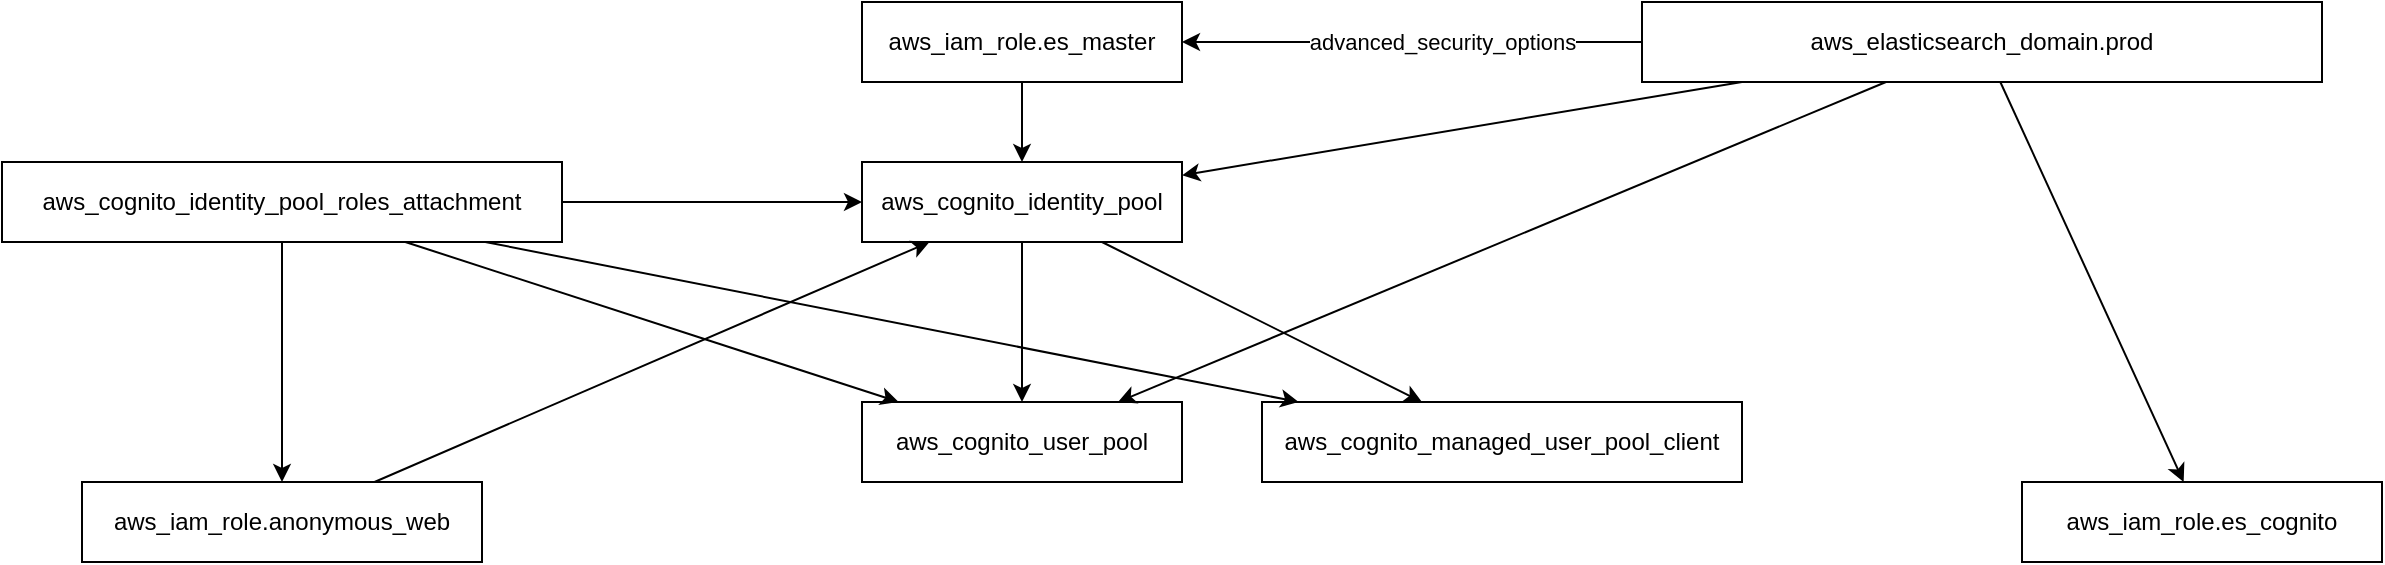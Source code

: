 <mxfile version="21.7.5" type="device">
  <diagram name="Page-1" id="2wondIcc8QXCjN3B4qcJ">
    <mxGraphModel dx="1306" dy="832" grid="1" gridSize="10" guides="1" tooltips="1" connect="1" arrows="1" fold="1" page="1" pageScale="1" pageWidth="1400" pageHeight="850" math="0" shadow="0">
      <root>
        <mxCell id="0" />
        <mxCell id="1" parent="0" />
        <mxCell id="GRGVsS-BrVFQzN_hOUWx-3" value="" style="edgeStyle=orthogonalEdgeStyle;rounded=0;orthogonalLoop=1;jettySize=auto;html=1;" edge="1" parent="1" source="GRGVsS-BrVFQzN_hOUWx-1" target="GRGVsS-BrVFQzN_hOUWx-2">
          <mxGeometry relative="1" as="geometry" />
        </mxCell>
        <mxCell id="GRGVsS-BrVFQzN_hOUWx-1" value="aws_iam_role.es_master" style="rounded=0;whiteSpace=wrap;html=1;" vertex="1" parent="1">
          <mxGeometry x="450" y="60" width="160" height="40" as="geometry" />
        </mxCell>
        <mxCell id="GRGVsS-BrVFQzN_hOUWx-6" value="" style="edgeStyle=orthogonalEdgeStyle;rounded=0;orthogonalLoop=1;jettySize=auto;html=1;" edge="1" parent="1" source="GRGVsS-BrVFQzN_hOUWx-2" target="GRGVsS-BrVFQzN_hOUWx-4">
          <mxGeometry relative="1" as="geometry" />
        </mxCell>
        <mxCell id="GRGVsS-BrVFQzN_hOUWx-7" value="" style="rounded=0;orthogonalLoop=1;jettySize=auto;html=1;" edge="1" parent="1" source="GRGVsS-BrVFQzN_hOUWx-2" target="GRGVsS-BrVFQzN_hOUWx-5">
          <mxGeometry relative="1" as="geometry" />
        </mxCell>
        <mxCell id="GRGVsS-BrVFQzN_hOUWx-9" value="" style="edgeStyle=orthogonalEdgeStyle;rounded=0;orthogonalLoop=1;jettySize=auto;html=1;" edge="1" parent="1" source="GRGVsS-BrVFQzN_hOUWx-10" target="GRGVsS-BrVFQzN_hOUWx-8">
          <mxGeometry relative="1" as="geometry">
            <mxPoint x="300" y="330" as="sourcePoint" />
          </mxGeometry>
        </mxCell>
        <mxCell id="GRGVsS-BrVFQzN_hOUWx-2" value="aws_cognito_identity_pool" style="rounded=0;whiteSpace=wrap;html=1;" vertex="1" parent="1">
          <mxGeometry x="450" y="140" width="160" height="40" as="geometry" />
        </mxCell>
        <mxCell id="GRGVsS-BrVFQzN_hOUWx-4" value="aws_cognito_user_pool" style="rounded=0;whiteSpace=wrap;html=1;" vertex="1" parent="1">
          <mxGeometry x="450" y="260" width="160" height="40" as="geometry" />
        </mxCell>
        <mxCell id="GRGVsS-BrVFQzN_hOUWx-5" value="aws_cognito_managed_user_pool_client" style="rounded=0;whiteSpace=wrap;html=1;" vertex="1" parent="1">
          <mxGeometry x="650" y="260" width="240" height="40" as="geometry" />
        </mxCell>
        <mxCell id="GRGVsS-BrVFQzN_hOUWx-8" value="aws_iam_role.anonymous_web" style="rounded=0;whiteSpace=wrap;html=1;" vertex="1" parent="1">
          <mxGeometry x="60" y="300" width="200" height="40" as="geometry" />
        </mxCell>
        <mxCell id="GRGVsS-BrVFQzN_hOUWx-11" value="" style="edgeStyle=orthogonalEdgeStyle;rounded=0;orthogonalLoop=1;jettySize=auto;html=1;" edge="1" parent="1" source="GRGVsS-BrVFQzN_hOUWx-10" target="GRGVsS-BrVFQzN_hOUWx-2">
          <mxGeometry relative="1" as="geometry" />
        </mxCell>
        <mxCell id="GRGVsS-BrVFQzN_hOUWx-10" value="aws_cognito_identity_pool_roles_attachment" style="rounded=0;whiteSpace=wrap;html=1;" vertex="1" parent="1">
          <mxGeometry x="20" y="140" width="280" height="40" as="geometry" />
        </mxCell>
        <mxCell id="GRGVsS-BrVFQzN_hOUWx-12" value="" style="rounded=0;orthogonalLoop=1;jettySize=auto;html=1;" edge="1" parent="1" source="GRGVsS-BrVFQzN_hOUWx-10" target="GRGVsS-BrVFQzN_hOUWx-4">
          <mxGeometry relative="1" as="geometry">
            <mxPoint x="310" y="170" as="sourcePoint" />
            <mxPoint x="460" y="170" as="targetPoint" />
          </mxGeometry>
        </mxCell>
        <mxCell id="GRGVsS-BrVFQzN_hOUWx-13" value="" style="rounded=0;orthogonalLoop=1;jettySize=auto;html=1;" edge="1" parent="1" source="GRGVsS-BrVFQzN_hOUWx-10" target="GRGVsS-BrVFQzN_hOUWx-5">
          <mxGeometry relative="1" as="geometry">
            <mxPoint x="263" y="190" as="sourcePoint" />
            <mxPoint x="460" y="233" as="targetPoint" />
          </mxGeometry>
        </mxCell>
        <mxCell id="GRGVsS-BrVFQzN_hOUWx-14" value="" style="rounded=0;orthogonalLoop=1;jettySize=auto;html=1;" edge="1" parent="1" source="GRGVsS-BrVFQzN_hOUWx-8" target="GRGVsS-BrVFQzN_hOUWx-2">
          <mxGeometry relative="1" as="geometry">
            <mxPoint x="170" y="190" as="sourcePoint" />
            <mxPoint x="170" y="570" as="targetPoint" />
          </mxGeometry>
        </mxCell>
        <mxCell id="GRGVsS-BrVFQzN_hOUWx-16" value="" style="edgeStyle=orthogonalEdgeStyle;rounded=0;orthogonalLoop=1;jettySize=auto;html=1;" edge="1" parent="1" source="GRGVsS-BrVFQzN_hOUWx-15" target="GRGVsS-BrVFQzN_hOUWx-1">
          <mxGeometry relative="1" as="geometry" />
        </mxCell>
        <mxCell id="GRGVsS-BrVFQzN_hOUWx-17" value="advanced_security_options" style="edgeLabel;html=1;align=center;verticalAlign=middle;resizable=0;points=[];" vertex="1" connectable="0" parent="GRGVsS-BrVFQzN_hOUWx-16">
          <mxGeometry x="-0.025" y="3" relative="1" as="geometry">
            <mxPoint x="12" y="-3" as="offset" />
          </mxGeometry>
        </mxCell>
        <mxCell id="GRGVsS-BrVFQzN_hOUWx-21" value="" style="rounded=0;orthogonalLoop=1;jettySize=auto;html=1;" edge="1" parent="1" source="GRGVsS-BrVFQzN_hOUWx-15" target="GRGVsS-BrVFQzN_hOUWx-20">
          <mxGeometry relative="1" as="geometry" />
        </mxCell>
        <mxCell id="GRGVsS-BrVFQzN_hOUWx-15" value="aws_elasticsearch_domain.prod" style="rounded=0;whiteSpace=wrap;html=1;" vertex="1" parent="1">
          <mxGeometry x="840" y="60" width="340" height="40" as="geometry" />
        </mxCell>
        <mxCell id="GRGVsS-BrVFQzN_hOUWx-18" value="" style="rounded=0;orthogonalLoop=1;jettySize=auto;html=1;" edge="1" parent="1" source="GRGVsS-BrVFQzN_hOUWx-15" target="GRGVsS-BrVFQzN_hOUWx-4">
          <mxGeometry relative="1" as="geometry">
            <mxPoint x="580" y="190" as="sourcePoint" />
            <mxPoint x="740" y="270" as="targetPoint" />
          </mxGeometry>
        </mxCell>
        <mxCell id="GRGVsS-BrVFQzN_hOUWx-19" value="" style="rounded=0;orthogonalLoop=1;jettySize=auto;html=1;" edge="1" parent="1" source="GRGVsS-BrVFQzN_hOUWx-15" target="GRGVsS-BrVFQzN_hOUWx-2">
          <mxGeometry relative="1" as="geometry">
            <mxPoint x="590" y="200" as="sourcePoint" />
            <mxPoint x="750" y="280" as="targetPoint" />
          </mxGeometry>
        </mxCell>
        <mxCell id="GRGVsS-BrVFQzN_hOUWx-20" value="aws_iam_role.es_cognito" style="rounded=0;whiteSpace=wrap;html=1;" vertex="1" parent="1">
          <mxGeometry x="1030" y="300" width="180" height="40" as="geometry" />
        </mxCell>
      </root>
    </mxGraphModel>
  </diagram>
</mxfile>
